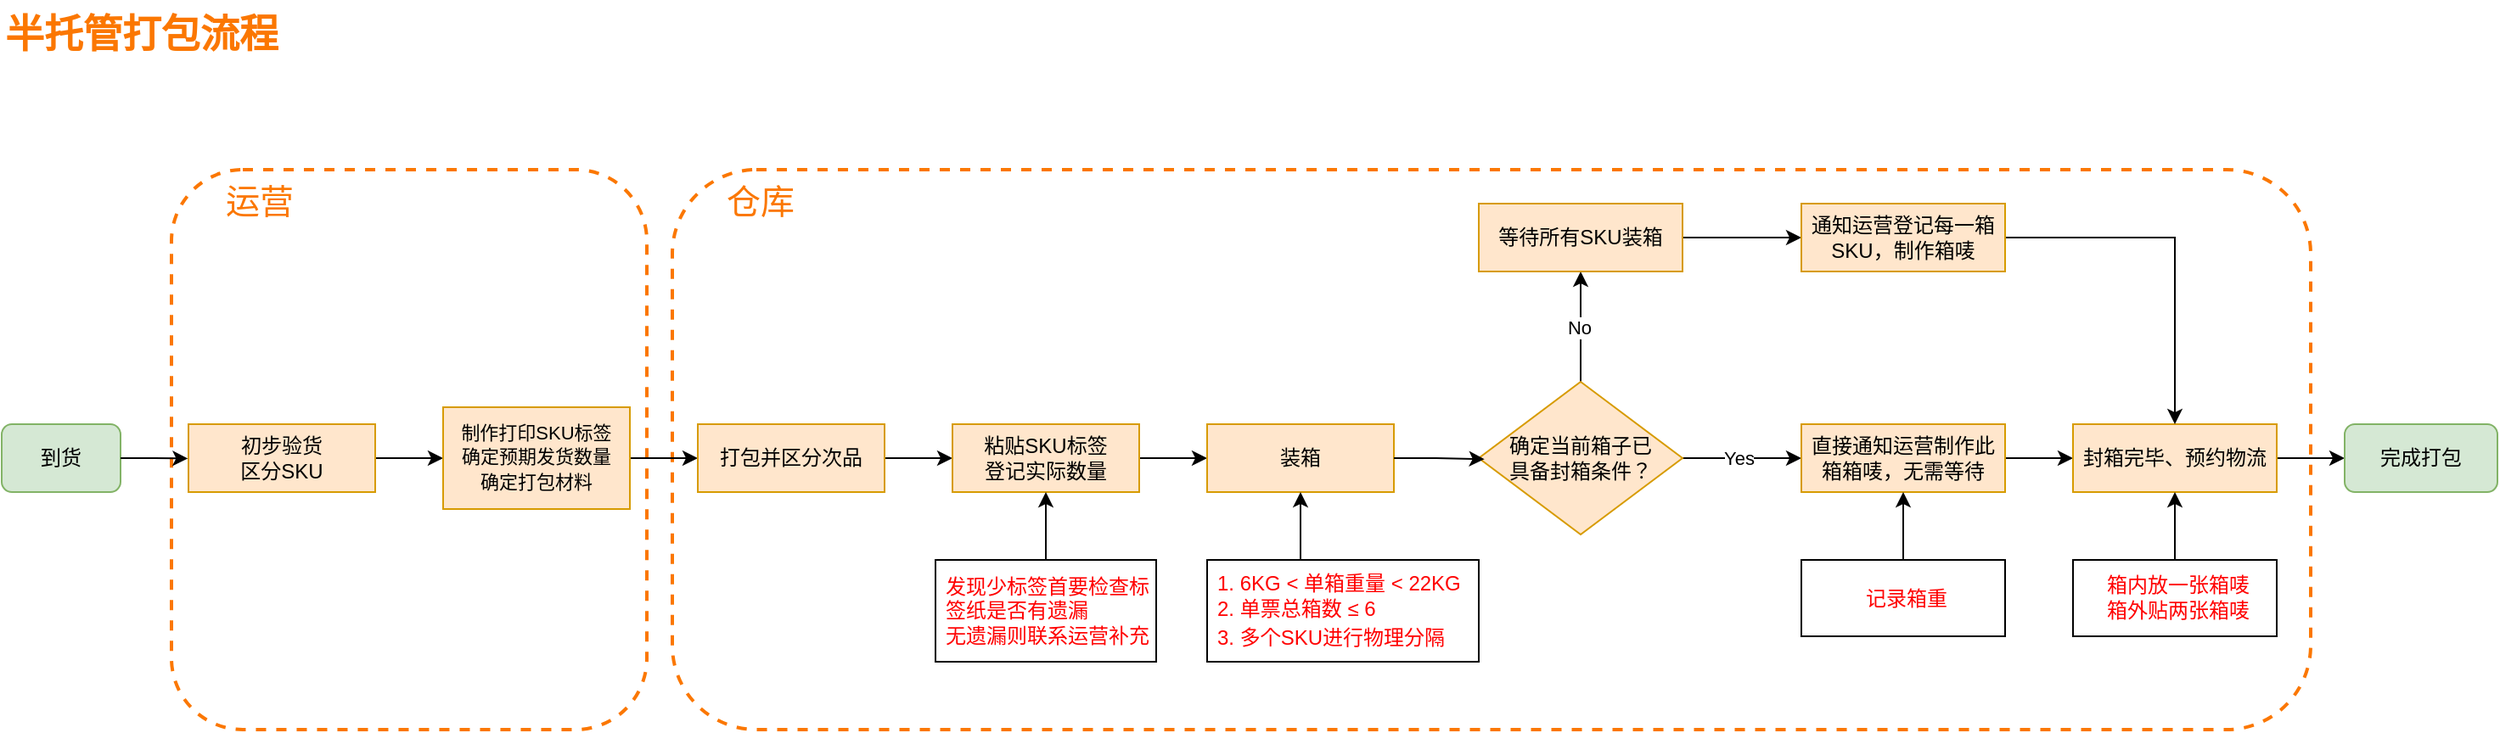 <mxfile version="24.4.13" type="github">
  <diagram name="第 1 页" id="hYKCOgf0xL3oVbTRl8cX">
    <mxGraphModel dx="1295" dy="686" grid="1" gridSize="10" guides="1" tooltips="1" connect="0" arrows="1" fold="1" page="1" pageScale="1" pageWidth="827" pageHeight="1169" math="0" shadow="0">
      <root>
        <mxCell id="0" />
        <mxCell id="1" parent="0" />
        <mxCell id="N_4_NrX8P0rRNh-OGqyA-50" value="仓库" style="rounded=1;whiteSpace=wrap;dashed=1;strokeColor=#fb7701;fillColor=none;strokeWidth=2;fontColor=#fb7701;fontSize=20;labelPosition=center;verticalLabelPosition=middle;align=left;verticalAlign=top;spacingLeft=30;" parent="1" vertex="1">
          <mxGeometry x="435" y="120" width="965" height="330" as="geometry" />
        </mxCell>
        <mxCell id="N_4_NrX8P0rRNh-OGqyA-49" value="运营" style="rounded=1;whiteSpace=wrap;dashed=1;strokeColor=#fb7701;fillColor=none;strokeWidth=2;fontColor=#fb7701;fontSize=20;labelPosition=center;verticalLabelPosition=middle;align=left;verticalAlign=top;spacingLeft=30;" parent="1" vertex="1">
          <mxGeometry x="140" y="120" width="280" height="330" as="geometry" />
        </mxCell>
        <mxCell id="E1X3tv5tJPRmaZfX1eh5-4" value="&lt;font style=&quot;font-size: 23px;&quot;&gt;半托管打包流程&lt;/font&gt;" style="text;html=1;whiteSpace=wrap;overflow=hidden;rounded=0;fontColor=#fb7701;fontStyle=1;spacingTop=0;spacing=2;spacingLeft=0;spacingRight=0;textShadow=0;" parent="1" vertex="1">
          <mxGeometry x="40" y="20" width="180" height="90" as="geometry" />
        </mxCell>
        <mxCell id="N_4_NrX8P0rRNh-OGqyA-1" value="到货" style="rounded=1;whiteSpace=wrap;html=1;fillColor=#d5e8d4;strokeColor=#82b366;" parent="1" vertex="1">
          <mxGeometry x="40" y="270" width="70" height="40" as="geometry" />
        </mxCell>
        <mxCell id="N_4_NrX8P0rRNh-OGqyA-9" value="" style="edgeStyle=orthogonalEdgeStyle;rounded=0;orthogonalLoop=1;jettySize=auto;html=1;" parent="1" source="N_4_NrX8P0rRNh-OGqyA-6" target="N_4_NrX8P0rRNh-OGqyA-8" edge="1">
          <mxGeometry relative="1" as="geometry" />
        </mxCell>
        <mxCell id="N_4_NrX8P0rRNh-OGqyA-6" value="初步验货&lt;div&gt;区分SKU&lt;/div&gt;" style="whiteSpace=wrap;html=1;rounded=0;fillColor=#ffe6cc;strokeColor=#d79b00;" parent="1" vertex="1">
          <mxGeometry x="150" y="270" width="110" height="40" as="geometry" />
        </mxCell>
        <mxCell id="N_4_NrX8P0rRNh-OGqyA-22" style="edgeStyle=orthogonalEdgeStyle;rounded=0;orthogonalLoop=1;jettySize=auto;html=1;" parent="1" source="N_4_NrX8P0rRNh-OGqyA-8" target="N_4_NrX8P0rRNh-OGqyA-10" edge="1">
          <mxGeometry relative="1" as="geometry" />
        </mxCell>
        <mxCell id="N_4_NrX8P0rRNh-OGqyA-8" value="&lt;font style=&quot;font-size: 11px;&quot;&gt;制作打印SKU标签&lt;/font&gt;&lt;div style=&quot;font-size: 11px; line-height: 140%;&quot;&gt;&lt;font style=&quot;font-size: 11px;&quot;&gt;确定预期发货数量&lt;/font&gt;&lt;/div&gt;&lt;div style=&quot;font-size: 11px; line-height: 140%;&quot;&gt;&lt;font style=&quot;font-size: 11px;&quot;&gt;确定打包材料&lt;/font&gt;&lt;/div&gt;" style="whiteSpace=wrap;html=1;rounded=0;fillColor=#ffe6cc;strokeColor=#d79b00;fontSize=9;align=center;" parent="1" vertex="1">
          <mxGeometry x="300" y="260" width="110" height="60" as="geometry" />
        </mxCell>
        <mxCell id="N_4_NrX8P0rRNh-OGqyA-13" value="" style="edgeStyle=orthogonalEdgeStyle;rounded=0;orthogonalLoop=1;jettySize=auto;html=1;" parent="1" source="N_4_NrX8P0rRNh-OGqyA-10" target="N_4_NrX8P0rRNh-OGqyA-12" edge="1">
          <mxGeometry relative="1" as="geometry" />
        </mxCell>
        <mxCell id="N_4_NrX8P0rRNh-OGqyA-10" value="打包并区分次品" style="whiteSpace=wrap;html=1;rounded=0;fillColor=#ffe6cc;strokeColor=#d79b00;" parent="1" vertex="1">
          <mxGeometry x="450" y="270" width="110" height="40" as="geometry" />
        </mxCell>
        <mxCell id="N_4_NrX8P0rRNh-OGqyA-15" value="" style="edgeStyle=orthogonalEdgeStyle;rounded=0;orthogonalLoop=1;jettySize=auto;html=1;" parent="1" source="N_4_NrX8P0rRNh-OGqyA-12" target="N_4_NrX8P0rRNh-OGqyA-14" edge="1">
          <mxGeometry relative="1" as="geometry" />
        </mxCell>
        <mxCell id="N_4_NrX8P0rRNh-OGqyA-12" value="粘贴SKU标签&lt;div&gt;登记实际数量&lt;/div&gt;" style="whiteSpace=wrap;html=1;rounded=0;fillColor=#ffe6cc;strokeColor=#d79b00;" parent="1" vertex="1">
          <mxGeometry x="600" y="270" width="110" height="40" as="geometry" />
        </mxCell>
        <mxCell id="N_4_NrX8P0rRNh-OGqyA-14" value="装箱" style="whiteSpace=wrap;html=1;rounded=0;fillColor=#ffe6cc;strokeColor=#d79b00;" parent="1" vertex="1">
          <mxGeometry x="750" y="270" width="110" height="40" as="geometry" />
        </mxCell>
        <mxCell id="N_4_NrX8P0rRNh-OGqyA-18" style="edgeStyle=orthogonalEdgeStyle;rounded=0;orthogonalLoop=1;jettySize=auto;html=1;entryX=-0.003;entryY=0.505;entryDx=0;entryDy=0;entryPerimeter=0;" parent="1" source="N_4_NrX8P0rRNh-OGqyA-1" target="N_4_NrX8P0rRNh-OGqyA-6" edge="1">
          <mxGeometry relative="1" as="geometry" />
        </mxCell>
        <mxCell id="N_4_NrX8P0rRNh-OGqyA-27" style="edgeStyle=orthogonalEdgeStyle;rounded=0;orthogonalLoop=1;jettySize=auto;html=1;" parent="1" source="N_4_NrX8P0rRNh-OGqyA-19" target="N_4_NrX8P0rRNh-OGqyA-14" edge="1">
          <mxGeometry relative="1" as="geometry">
            <Array as="points">
              <mxPoint x="805" y="340" />
              <mxPoint x="805" y="340" />
            </Array>
          </mxGeometry>
        </mxCell>
        <mxCell id="N_4_NrX8P0rRNh-OGqyA-19" value="&lt;font style=&quot;font-size: 12px;&quot;&gt;1. 6KG &amp;lt; 单箱重量 &amp;lt; 22KG&lt;/font&gt;&lt;div style=&quot;line-height: 140%;&quot;&gt;&lt;font style=&quot;font-size: 12px;&quot;&gt;2. 单票总箱数&amp;nbsp;&lt;span style=&quot;background-color: rgb(255, 255, 255); white-space: pre-wrap;&quot;&gt;&lt;font face=&quot;Helvetica&quot;&gt;≤&lt;/font&gt;&lt;/span&gt;&lt;span style=&quot;background-color: rgb(255, 255, 255); font-family: -apple-system, BlinkMacSystemFont, &amp;quot;Segoe UI&amp;quot;, &amp;quot;Noto Sans&amp;quot;, Helvetica, Arial, sans-serif, &amp;quot;Apple Color Emoji&amp;quot;, &amp;quot;Segoe UI Emoji&amp;quot;; white-space: pre-wrap;&quot;&gt; &lt;/span&gt;&lt;span style=&quot;background-color: rgb(255, 255, 255); white-space: pre-wrap;&quot;&gt;&lt;font face=&quot;Helvetica&quot; style=&quot;font-size: 12px;&quot;&gt;6&lt;/font&gt;&lt;/span&gt;&lt;/font&gt;&lt;/div&gt;&lt;div style=&quot;line-height: 140%;&quot;&gt;&lt;font style=&quot;font-size: 12px;&quot;&gt;&lt;span style=&quot;background-color: rgb(255, 255, 255); white-space: pre-wrap;&quot;&gt;&lt;font face=&quot;Helvetica&quot; style=&quot;font-size: 12px;&quot;&gt;3. 多个SKU进行物理分隔&lt;/font&gt;&lt;/span&gt;&lt;/font&gt;&lt;/div&gt;" style="whiteSpace=wrap;html=1;align=left;spacingLeft=4;fontColor=#FF0000;" parent="1" vertex="1">
          <mxGeometry x="750" y="350" width="160" height="60" as="geometry" />
        </mxCell>
        <mxCell id="N_4_NrX8P0rRNh-OGqyA-31" value="" style="edgeStyle=orthogonalEdgeStyle;rounded=0;orthogonalLoop=1;jettySize=auto;html=1;" parent="1" source="N_4_NrX8P0rRNh-OGqyA-28" target="N_4_NrX8P0rRNh-OGqyA-30" edge="1">
          <mxGeometry relative="1" as="geometry" />
        </mxCell>
        <mxCell id="N_4_NrX8P0rRNh-OGqyA-44" value="Yes" style="edgeLabel;html=1;align=center;verticalAlign=middle;resizable=0;points=[];" parent="N_4_NrX8P0rRNh-OGqyA-31" vertex="1" connectable="0">
          <mxGeometry x="-0.062" relative="1" as="geometry">
            <mxPoint as="offset" />
          </mxGeometry>
        </mxCell>
        <mxCell id="N_4_NrX8P0rRNh-OGqyA-34" value="" style="edgeStyle=orthogonalEdgeStyle;rounded=0;orthogonalLoop=1;jettySize=auto;html=1;" parent="1" source="N_4_NrX8P0rRNh-OGqyA-28" target="N_4_NrX8P0rRNh-OGqyA-33" edge="1">
          <mxGeometry relative="1" as="geometry" />
        </mxCell>
        <mxCell id="N_4_NrX8P0rRNh-OGqyA-43" value="No" style="edgeLabel;html=1;align=center;verticalAlign=middle;resizable=0;points=[];" parent="N_4_NrX8P0rRNh-OGqyA-34" vertex="1" connectable="0">
          <mxGeometry x="-0.011" y="2" relative="1" as="geometry">
            <mxPoint x="1" as="offset" />
          </mxGeometry>
        </mxCell>
        <mxCell id="N_4_NrX8P0rRNh-OGqyA-28" value="确定当前箱子&lt;span style=&quot;background-color: initial;&quot;&gt;已&lt;/span&gt;&lt;div&gt;&lt;span style=&quot;background-color: initial;&quot;&gt;具备封箱条件？&lt;/span&gt;&lt;/div&gt;" style="rhombus;whiteSpace=wrap;html=1;fillColor=#ffe6cc;strokeColor=#d79b00;" parent="1" vertex="1">
          <mxGeometry x="910" y="245" width="120" height="90" as="geometry" />
        </mxCell>
        <mxCell id="N_4_NrX8P0rRNh-OGqyA-29" style="edgeStyle=orthogonalEdgeStyle;rounded=0;orthogonalLoop=1;jettySize=auto;html=1;entryX=0.028;entryY=0.507;entryDx=0;entryDy=0;entryPerimeter=0;" parent="1" source="N_4_NrX8P0rRNh-OGqyA-14" target="N_4_NrX8P0rRNh-OGqyA-28" edge="1">
          <mxGeometry relative="1" as="geometry" />
        </mxCell>
        <mxCell id="N_4_NrX8P0rRNh-OGqyA-36" value="" style="edgeStyle=orthogonalEdgeStyle;rounded=0;orthogonalLoop=1;jettySize=auto;html=1;" parent="1" source="N_4_NrX8P0rRNh-OGqyA-30" target="N_4_NrX8P0rRNh-OGqyA-35" edge="1">
          <mxGeometry relative="1" as="geometry" />
        </mxCell>
        <mxCell id="N_4_NrX8P0rRNh-OGqyA-30" value="直接通知运营&lt;span style=&quot;background-color: initial;&quot;&gt;制作此箱箱唛，无需等待&lt;/span&gt;" style="whiteSpace=wrap;html=1;fillColor=#ffe6cc;strokeColor=#d79b00;" parent="1" vertex="1">
          <mxGeometry x="1100" y="270" width="120" height="40" as="geometry" />
        </mxCell>
        <mxCell id="N_4_NrX8P0rRNh-OGqyA-40" value="" style="edgeStyle=orthogonalEdgeStyle;rounded=0;orthogonalLoop=1;jettySize=auto;html=1;" parent="1" source="N_4_NrX8P0rRNh-OGqyA-33" target="N_4_NrX8P0rRNh-OGqyA-39" edge="1">
          <mxGeometry relative="1" as="geometry" />
        </mxCell>
        <mxCell id="N_4_NrX8P0rRNh-OGqyA-33" value="等待所有SKU装箱" style="whiteSpace=wrap;html=1;fillColor=#ffe6cc;strokeColor=#d79b00;" parent="1" vertex="1">
          <mxGeometry x="910" y="140" width="120" height="40" as="geometry" />
        </mxCell>
        <mxCell id="N_4_NrX8P0rRNh-OGqyA-46" style="edgeStyle=orthogonalEdgeStyle;rounded=0;orthogonalLoop=1;jettySize=auto;html=1;" parent="1" source="N_4_NrX8P0rRNh-OGqyA-35" target="N_4_NrX8P0rRNh-OGqyA-45" edge="1">
          <mxGeometry relative="1" as="geometry" />
        </mxCell>
        <mxCell id="N_4_NrX8P0rRNh-OGqyA-35" value="封箱完毕、预约物流" style="whiteSpace=wrap;html=1;fillColor=#ffe6cc;strokeColor=#d79b00;" parent="1" vertex="1">
          <mxGeometry x="1260" y="270" width="120" height="40" as="geometry" />
        </mxCell>
        <mxCell id="N_4_NrX8P0rRNh-OGqyA-42" style="edgeStyle=orthogonalEdgeStyle;rounded=0;orthogonalLoop=1;jettySize=auto;html=1;" parent="1" source="N_4_NrX8P0rRNh-OGqyA-39" target="N_4_NrX8P0rRNh-OGqyA-35" edge="1">
          <mxGeometry relative="1" as="geometry" />
        </mxCell>
        <mxCell id="N_4_NrX8P0rRNh-OGqyA-39" value="通知运营登记每一箱SKU，制作箱唛" style="whiteSpace=wrap;html=1;fillColor=#ffe6cc;strokeColor=#d79b00;" parent="1" vertex="1">
          <mxGeometry x="1100" y="140" width="120" height="40" as="geometry" />
        </mxCell>
        <mxCell id="N_4_NrX8P0rRNh-OGqyA-45" value="完成打包" style="rounded=1;whiteSpace=wrap;html=1;fillColor=#d5e8d4;strokeColor=#82b366;" parent="1" vertex="1">
          <mxGeometry x="1420" y="270" width="90" height="40" as="geometry" />
        </mxCell>
        <mxCell id="N_4_NrX8P0rRNh-OGqyA-48" style="edgeStyle=orthogonalEdgeStyle;rounded=0;orthogonalLoop=1;jettySize=auto;html=1;" parent="1" source="N_4_NrX8P0rRNh-OGqyA-47" target="N_4_NrX8P0rRNh-OGqyA-35" edge="1">
          <mxGeometry relative="1" as="geometry" />
        </mxCell>
        <mxCell id="N_4_NrX8P0rRNh-OGqyA-47" value="箱内放一张箱唛&lt;div style=&quot;line-height: 140%;&quot;&gt;箱外贴两张箱唛&lt;/div&gt;" style="whiteSpace=wrap;html=1;align=center;spacingLeft=4;fontColor=#FF0000;" parent="1" vertex="1">
          <mxGeometry x="1260" y="350" width="120" height="45" as="geometry" />
        </mxCell>
        <mxCell id="siDDbPMeogsdkTrZbKrd-2" style="edgeStyle=orthogonalEdgeStyle;rounded=0;orthogonalLoop=1;jettySize=auto;html=1;" parent="1" source="siDDbPMeogsdkTrZbKrd-1" target="N_4_NrX8P0rRNh-OGqyA-12" edge="1">
          <mxGeometry relative="1" as="geometry" />
        </mxCell>
        <mxCell id="siDDbPMeogsdkTrZbKrd-1" value="发现少标签首要检查标签纸是否有遗漏&lt;div&gt;无遗漏则联系运营补充&lt;/div&gt;" style="whiteSpace=wrap;html=1;align=left;spacingLeft=4;fontColor=#FF0000;" parent="1" vertex="1">
          <mxGeometry x="590" y="350" width="130" height="60" as="geometry" />
        </mxCell>
        <mxCell id="vG3aR43IYfy5W46FSG2t-6" style="edgeStyle=orthogonalEdgeStyle;rounded=0;orthogonalLoop=1;jettySize=auto;html=1;" edge="1" parent="1" source="vG3aR43IYfy5W46FSG2t-2" target="N_4_NrX8P0rRNh-OGqyA-30">
          <mxGeometry relative="1" as="geometry" />
        </mxCell>
        <mxCell id="vG3aR43IYfy5W46FSG2t-2" value="记录箱重" style="whiteSpace=wrap;html=1;align=center;spacingLeft=4;fontColor=#FF0000;" vertex="1" parent="1">
          <mxGeometry x="1100" y="350" width="120" height="45" as="geometry" />
        </mxCell>
      </root>
    </mxGraphModel>
  </diagram>
</mxfile>
